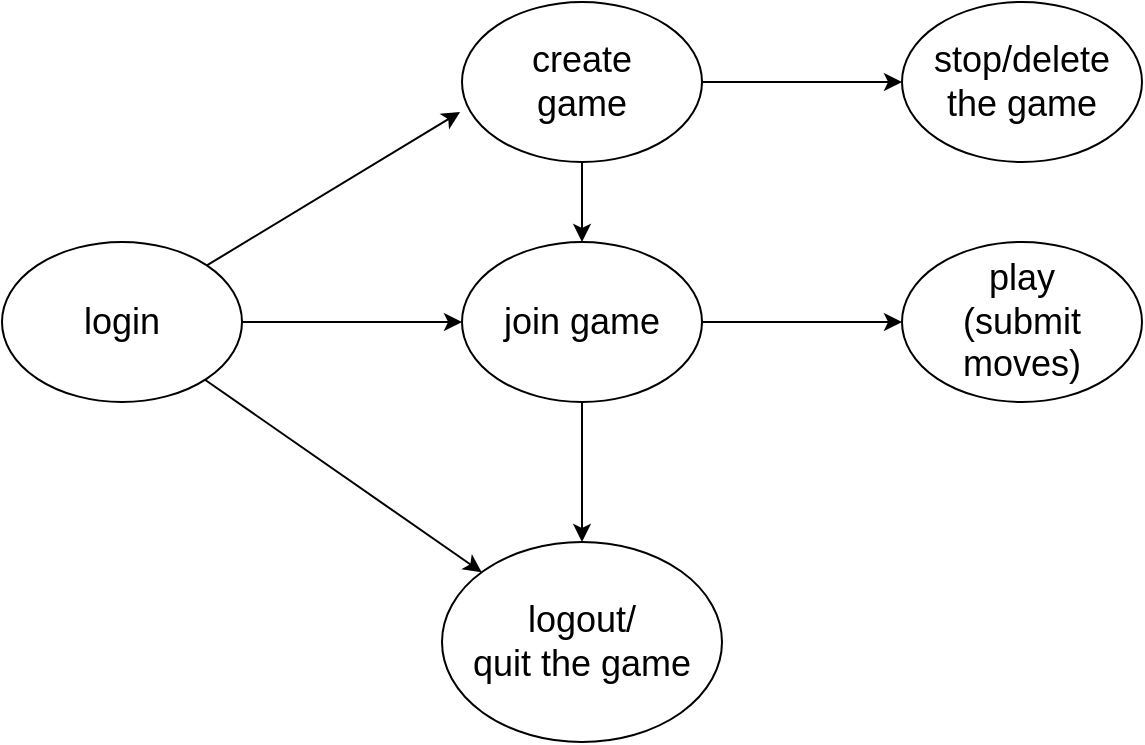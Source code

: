<mxfile version="21.7.5" type="device">
  <diagram name="Page-1" id="c46omYC1yzMDPf6IL_mS">
    <mxGraphModel dx="1311" dy="1208" grid="1" gridSize="10" guides="1" tooltips="1" connect="1" arrows="1" fold="1" page="1" pageScale="1" pageWidth="850" pageHeight="1100" math="0" shadow="0">
      <root>
        <mxCell id="0" />
        <mxCell id="1" parent="0" />
        <mxCell id="36F0uArg4tRiiCwbfqQl-7" style="edgeStyle=orthogonalEdgeStyle;rounded=0;orthogonalLoop=1;jettySize=auto;html=1;entryX=0;entryY=0.5;entryDx=0;entryDy=0;" edge="1" parent="1" source="36F0uArg4tRiiCwbfqQl-1" target="36F0uArg4tRiiCwbfqQl-4">
          <mxGeometry relative="1" as="geometry" />
        </mxCell>
        <mxCell id="36F0uArg4tRiiCwbfqQl-8" style="rounded=0;orthogonalLoop=1;jettySize=auto;html=1;exitX=1;exitY=0;exitDx=0;exitDy=0;entryX=-0.008;entryY=0.688;entryDx=0;entryDy=0;entryPerimeter=0;" edge="1" parent="1" source="36F0uArg4tRiiCwbfqQl-1" target="36F0uArg4tRiiCwbfqQl-2">
          <mxGeometry relative="1" as="geometry" />
        </mxCell>
        <mxCell id="36F0uArg4tRiiCwbfqQl-14" style="rounded=0;orthogonalLoop=1;jettySize=auto;html=1;" edge="1" parent="1" source="36F0uArg4tRiiCwbfqQl-1" target="36F0uArg4tRiiCwbfqQl-12">
          <mxGeometry relative="1" as="geometry" />
        </mxCell>
        <mxCell id="36F0uArg4tRiiCwbfqQl-1" value="&lt;font style=&quot;font-size: 18px;&quot;&gt;login&lt;/font&gt;" style="ellipse;whiteSpace=wrap;html=1;" vertex="1" parent="1">
          <mxGeometry x="90" y="320" width="120" height="80" as="geometry" />
        </mxCell>
        <mxCell id="36F0uArg4tRiiCwbfqQl-10" style="rounded=0;orthogonalLoop=1;jettySize=auto;html=1;entryX=0;entryY=0.5;entryDx=0;entryDy=0;exitX=1;exitY=0.5;exitDx=0;exitDy=0;" edge="1" parent="1" source="36F0uArg4tRiiCwbfqQl-2" target="36F0uArg4tRiiCwbfqQl-5">
          <mxGeometry relative="1" as="geometry" />
        </mxCell>
        <mxCell id="36F0uArg4tRiiCwbfqQl-17" style="edgeStyle=orthogonalEdgeStyle;rounded=0;orthogonalLoop=1;jettySize=auto;html=1;" edge="1" parent="1" source="36F0uArg4tRiiCwbfqQl-2" target="36F0uArg4tRiiCwbfqQl-4">
          <mxGeometry relative="1" as="geometry" />
        </mxCell>
        <mxCell id="36F0uArg4tRiiCwbfqQl-2" value="&lt;font style=&quot;font-size: 18px;&quot;&gt;create&lt;br&gt;game&lt;br&gt;&lt;/font&gt;" style="ellipse;whiteSpace=wrap;html=1;" vertex="1" parent="1">
          <mxGeometry x="320" y="200" width="120" height="80" as="geometry" />
        </mxCell>
        <mxCell id="36F0uArg4tRiiCwbfqQl-9" style="edgeStyle=orthogonalEdgeStyle;rounded=0;orthogonalLoop=1;jettySize=auto;html=1;exitX=1;exitY=0.5;exitDx=0;exitDy=0;" edge="1" parent="1" source="36F0uArg4tRiiCwbfqQl-4" target="36F0uArg4tRiiCwbfqQl-6">
          <mxGeometry relative="1" as="geometry" />
        </mxCell>
        <mxCell id="36F0uArg4tRiiCwbfqQl-16" style="rounded=0;orthogonalLoop=1;jettySize=auto;html=1;entryX=0.5;entryY=0;entryDx=0;entryDy=0;" edge="1" parent="1" source="36F0uArg4tRiiCwbfqQl-4" target="36F0uArg4tRiiCwbfqQl-12">
          <mxGeometry relative="1" as="geometry" />
        </mxCell>
        <mxCell id="36F0uArg4tRiiCwbfqQl-4" value="&lt;font style=&quot;font-size: 18px;&quot;&gt;join game&lt;br&gt;&lt;/font&gt;" style="ellipse;whiteSpace=wrap;html=1;" vertex="1" parent="1">
          <mxGeometry x="320" y="320" width="120" height="80" as="geometry" />
        </mxCell>
        <mxCell id="36F0uArg4tRiiCwbfqQl-5" value="&lt;font style=&quot;font-size: 18px;&quot;&gt;stop/delete the game&lt;br&gt;&lt;/font&gt;" style="ellipse;whiteSpace=wrap;html=1;" vertex="1" parent="1">
          <mxGeometry x="540" y="200" width="120" height="80" as="geometry" />
        </mxCell>
        <mxCell id="36F0uArg4tRiiCwbfqQl-6" value="&lt;font style=&quot;font-size: 18px;&quot;&gt;play&lt;br&gt;(submit moves)&lt;br&gt;&lt;/font&gt;" style="ellipse;whiteSpace=wrap;html=1;" vertex="1" parent="1">
          <mxGeometry x="540" y="320" width="120" height="80" as="geometry" />
        </mxCell>
        <mxCell id="36F0uArg4tRiiCwbfqQl-12" value="&lt;font style=&quot;font-size: 18px;&quot;&gt;logout/&lt;br&gt;quit the game&lt;/font&gt;" style="ellipse;whiteSpace=wrap;html=1;" vertex="1" parent="1">
          <mxGeometry x="310" y="470" width="140" height="100" as="geometry" />
        </mxCell>
      </root>
    </mxGraphModel>
  </diagram>
</mxfile>
